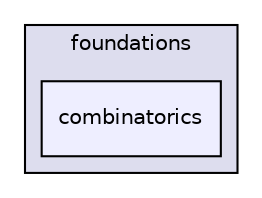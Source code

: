 digraph "src/lib/foundations/combinatorics" {
  compound=true
  node [ fontsize="10", fontname="Helvetica"];
  edge [ labelfontsize="10", labelfontname="Helvetica"];
  subgraph clusterdir_22aca35e3ec12f68aff9c7ff7652d11f {
    graph [ bgcolor="#ddddee", pencolor="black", label="foundations" fontname="Helvetica", fontsize="10", URL="dir_22aca35e3ec12f68aff9c7ff7652d11f.html"]
  dir_3470733022045550d478429c4ffd1fc7 [shape=box, label="combinatorics", style="filled", fillcolor="#eeeeff", pencolor="black", URL="dir_3470733022045550d478429c4ffd1fc7.html"];
  }
}
